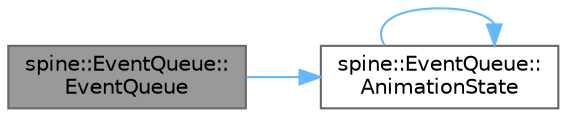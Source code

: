 digraph "spine::EventQueue::EventQueue"
{
 // LATEX_PDF_SIZE
  bgcolor="transparent";
  edge [fontname=Helvetica,fontsize=10,labelfontname=Helvetica,labelfontsize=10];
  node [fontname=Helvetica,fontsize=10,shape=box,height=0.2,width=0.4];
  rankdir="LR";
  Node1 [id="Node000001",label="spine::EventQueue::\lEventQueue",height=0.2,width=0.4,color="gray40", fillcolor="grey60", style="filled", fontcolor="black",tooltip=" "];
  Node1 -> Node2 [id="edge1_Node000001_Node000002",color="steelblue1",style="solid",tooltip=" "];
  Node2 [id="Node000002",label="spine::EventQueue::\lAnimationState",height=0.2,width=0.4,color="grey40", fillcolor="white", style="filled",URL="$classspine_1_1_event_queue.html#afd527075e4853f74e75c10c330431223",tooltip=" "];
  Node2 -> Node2 [id="edge2_Node000002_Node000002",color="steelblue1",style="solid",tooltip=" "];
}
